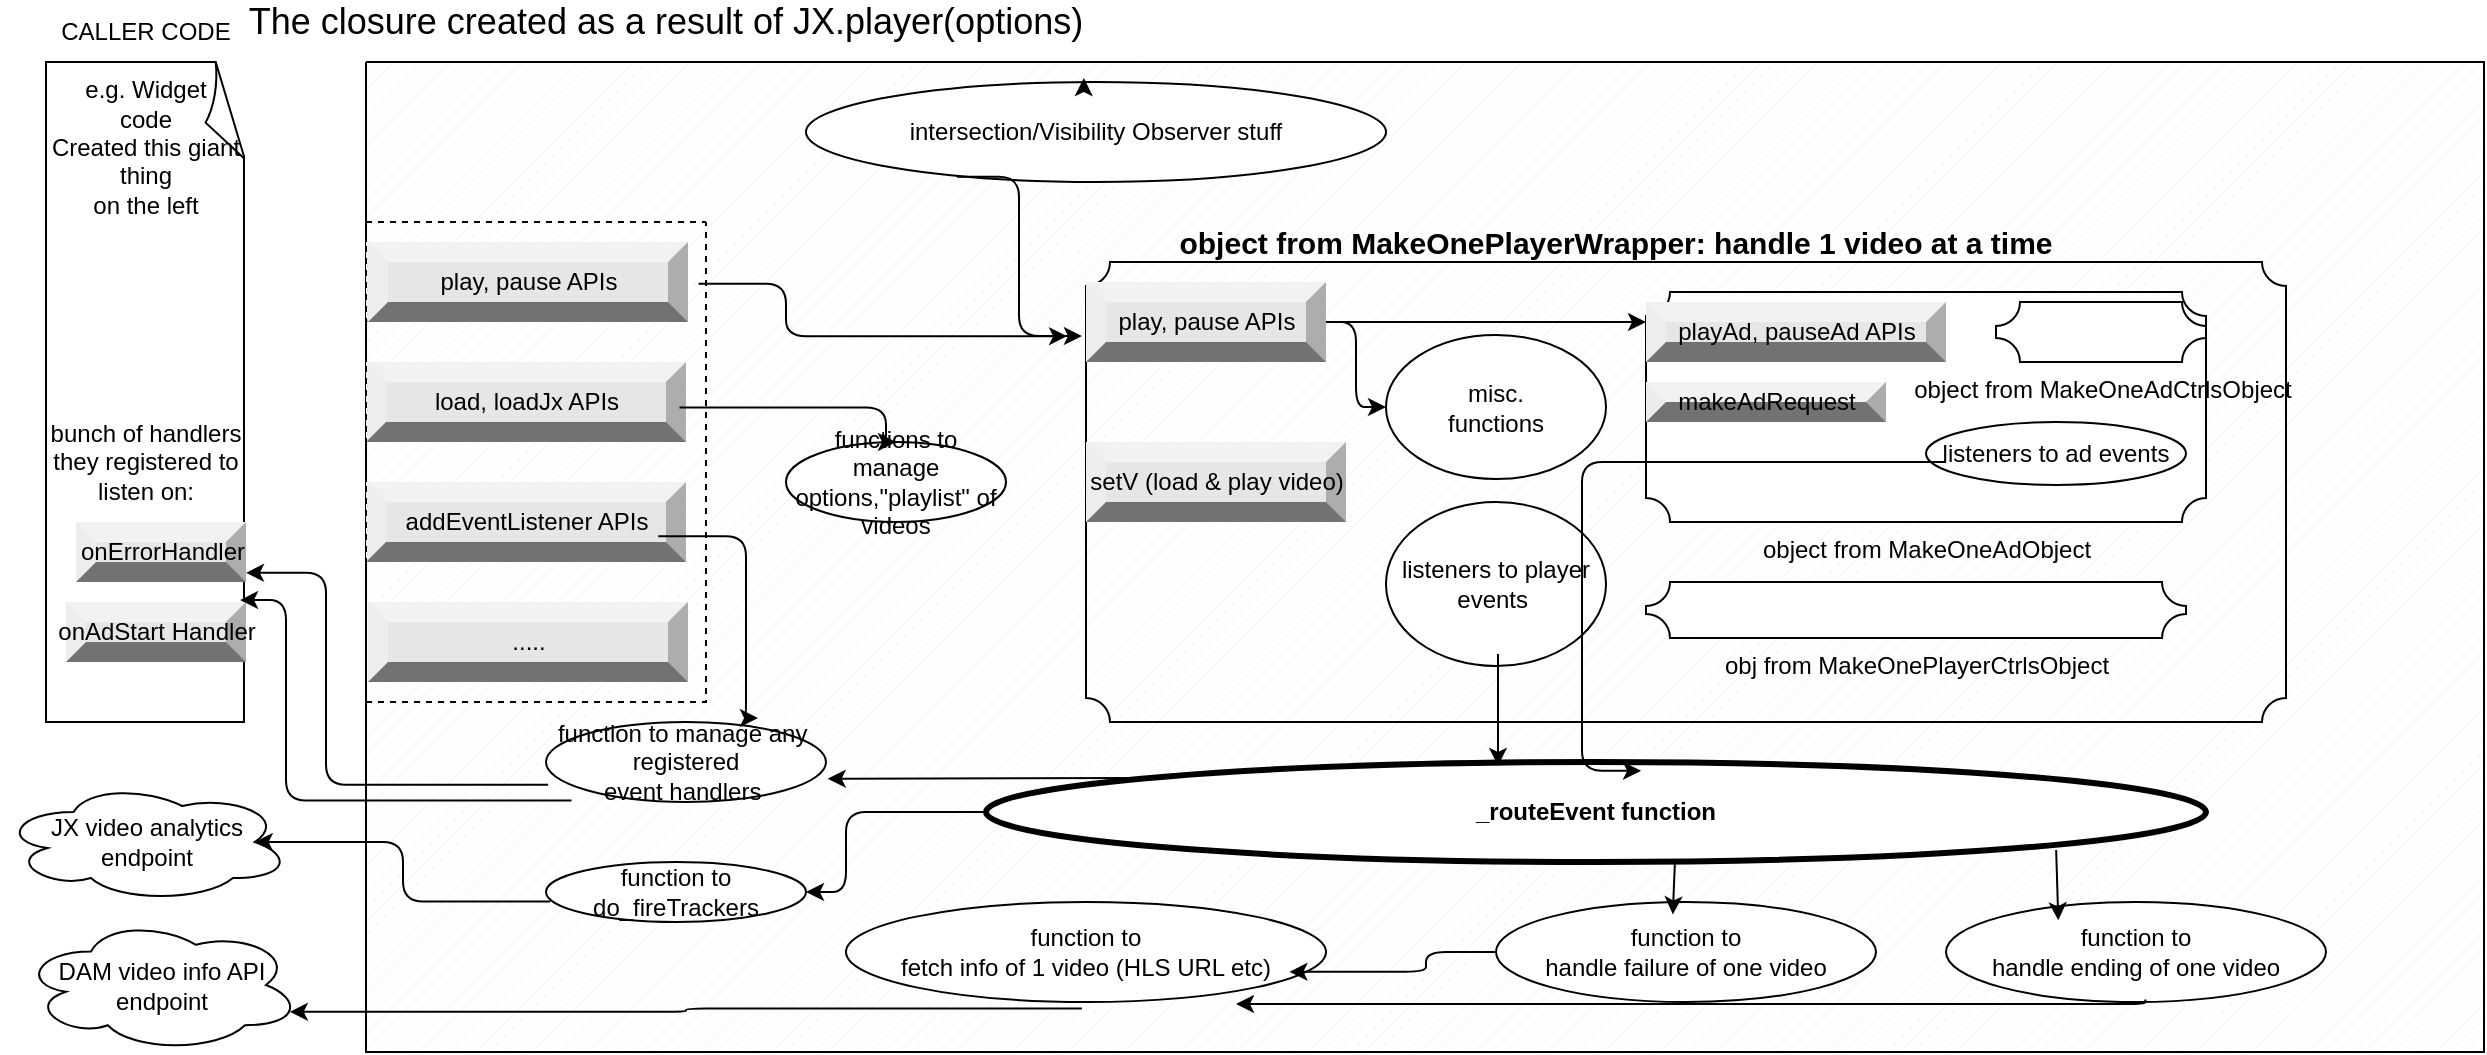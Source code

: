<mxfile version="14.7.0" type="device"><diagram id="1V_YsogTuD0FqPDCtHjH" name="Page-1"><mxGraphModel dx="2177" dy="565" grid="0" gridSize="10" guides="1" tooltips="1" connect="1" arrows="1" fold="1" page="1" pageScale="1" pageWidth="827" pageHeight="583" math="0" shadow="0"><root><mxCell id="0"/><mxCell id="1" parent="0"/><mxCell id="Noil9e-Mv2pGqUAFO0HR-198" value="" style="verticalLabelPosition=bottom;verticalAlign=top;html=1;shape=mxgraph.basic.patternFillRect;fillStyle=diag;step=5;fillStrokeWidth=0.2;fillStrokeColor=#dddddd;" parent="1" vertex="1"><mxGeometry x="170" y="80" width="1059" height="495" as="geometry"/></mxCell><mxCell id="Noil9e-Mv2pGqUAFO0HR-199" value="&lt;font style=&quot;font-size: 18px&quot;&gt;The closure created as a result of JX.player(options)&lt;/font&gt;" style="text;html=1;strokeColor=none;fillColor=none;align=center;verticalAlign=middle;whiteSpace=wrap;rounded=0;" parent="1" vertex="1"><mxGeometry x="80" y="50" width="480" height="20" as="geometry"/></mxCell><mxCell id="Noil9e-Mv2pGqUAFO0HR-202" value="load, loadJx apis" style="labelPosition=center;verticalLabelPosition=middle;align=center;html=1;shape=mxgraph.basic.shaded_button;dx=10;fillColor=#E6E6E6;strokeColor=none;" parent="1" vertex="1"><mxGeometry x="170" y="170" width="160" height="40" as="geometry"/></mxCell><mxCell id="Noil9e-Mv2pGqUAFO0HR-203" value="play, pause APIs" style="labelPosition=center;verticalLabelPosition=middle;align=center;html=1;shape=mxgraph.basic.shaded_button;dx=10;fillColor=#E6E6E6;strokeColor=none;" parent="1" vertex="1"><mxGeometry x="171" y="170" width="160" height="40" as="geometry"/></mxCell><mxCell id="Noil9e-Mv2pGqUAFO0HR-205" value="load, loadJx APIs" style="labelPosition=center;verticalLabelPosition=middle;align=center;html=1;shape=mxgraph.basic.shaded_button;dx=10;fillColor=#E6E6E6;strokeColor=none;" parent="1" vertex="1"><mxGeometry x="170" y="230" width="160" height="40" as="geometry"/></mxCell><mxCell id="Noil9e-Mv2pGqUAFO0HR-207" value="addEventListener APIs" style="labelPosition=center;verticalLabelPosition=middle;align=center;html=1;shape=mxgraph.basic.shaded_button;dx=10;fillColor=#E6E6E6;strokeColor=none;" parent="1" vertex="1"><mxGeometry x="170" y="290" width="160" height="40" as="geometry"/></mxCell><mxCell id="Noil9e-Mv2pGqUAFO0HR-208" value="....." style="labelPosition=center;verticalLabelPosition=middle;align=center;html=1;shape=mxgraph.basic.shaded_button;dx=10;fillColor=#E6E6E6;strokeColor=none;" parent="1" vertex="1"><mxGeometry x="171" y="350" width="160" height="40" as="geometry"/></mxCell><mxCell id="Noil9e-Mv2pGqUAFO0HR-212" value="CALLER CODE&lt;br&gt;&lt;br&gt;e.g. Widget&lt;br&gt;code&lt;br&gt;Created this giant thing&lt;br&gt;on the left&lt;br&gt;&lt;br&gt;&lt;br&gt;&lt;br&gt;&lt;br&gt;&lt;br&gt;&lt;br&gt;&lt;br&gt;&lt;br&gt;&lt;br&gt;&lt;br&gt;&lt;br&gt;&lt;br&gt;&lt;br&gt;&lt;br&gt;&lt;br&gt;&lt;br&gt;&lt;br&gt;&lt;br&gt;&lt;br&gt;" style="whiteSpace=wrap;html=1;shape=mxgraph.basic.document;fillColor=none;" parent="1" vertex="1"><mxGeometry x="10" y="80" width="100" height="330" as="geometry"/></mxCell><mxCell id="Noil9e-Mv2pGqUAFO0HR-223" value="" style="verticalLabelPosition=bottom;verticalAlign=top;html=1;shape=mxgraph.basic.plaque;dx=6;fillColor=none;" parent="1" vertex="1"><mxGeometry x="530" y="180" width="600" height="230" as="geometry"/></mxCell><mxCell id="pVloEJ_WlFZeZiCRmP7W-2" value="play, pause APIs" style="labelPosition=center;verticalLabelPosition=middle;align=center;html=1;shape=mxgraph.basic.shaded_button;dx=10;fillColor=#E6E6E6;strokeColor=none;" vertex="1" parent="1"><mxGeometry x="530" y="190" width="120" height="40" as="geometry"/></mxCell><mxCell id="pVloEJ_WlFZeZiCRmP7W-4" value="setV (load &amp;amp; play video)" style="labelPosition=center;verticalLabelPosition=middle;align=center;html=1;shape=mxgraph.basic.shaded_button;dx=10;fillColor=#E6E6E6;strokeColor=none;" vertex="1" parent="1"><mxGeometry x="530" y="270" width="130" height="40" as="geometry"/></mxCell><mxCell id="pVloEJ_WlFZeZiCRmP7W-6" value="intersection/Visibility Observer stuff" style="ellipse;whiteSpace=wrap;html=1;align=center;newEdgeStyle={&quot;edgeStyle&quot;:&quot;entityRelationEdgeStyle&quot;,&quot;startArrow&quot;:&quot;none&quot;,&quot;endArrow&quot;:&quot;none&quot;,&quot;segment&quot;:10,&quot;curved&quot;:1};treeFolding=1;treeMoving=1;" vertex="1" parent="1"><mxGeometry x="390" y="90" width="290" height="50" as="geometry"/></mxCell><mxCell id="pVloEJ_WlFZeZiCRmP7W-8" value="&lt;b&gt;_routeEvent function&lt;/b&gt;" style="ellipse;whiteSpace=wrap;html=1;align=center;newEdgeStyle={&quot;edgeStyle&quot;:&quot;entityRelationEdgeStyle&quot;,&quot;startArrow&quot;:&quot;none&quot;,&quot;endArrow&quot;:&quot;none&quot;,&quot;segment&quot;:10,&quot;curved&quot;:1};treeFolding=1;treeMoving=1;strokeWidth=3;" vertex="1" parent="1"><mxGeometry x="480" y="430" width="610" height="50" as="geometry"/></mxCell><mxCell id="pVloEJ_WlFZeZiCRmP7W-9" style="edgeStyle=orthogonalEdgeStyle;rounded=0;orthogonalLoop=1;jettySize=auto;html=1;exitX=0.5;exitY=0;exitDx=0;exitDy=0;entryX=0.479;entryY=-0.04;entryDx=0;entryDy=0;entryPerimeter=0;" edge="1" parent="1" source="pVloEJ_WlFZeZiCRmP7W-6" target="pVloEJ_WlFZeZiCRmP7W-6"><mxGeometry relative="1" as="geometry"/></mxCell><mxCell id="pVloEJ_WlFZeZiCRmP7W-10" value="listeners to player events&amp;nbsp;" style="ellipse;whiteSpace=wrap;html=1;align=center;newEdgeStyle={&quot;edgeStyle&quot;:&quot;entityRelationEdgeStyle&quot;,&quot;startArrow&quot;:&quot;none&quot;,&quot;endArrow&quot;:&quot;none&quot;,&quot;segment&quot;:10,&quot;curved&quot;:1};treeFolding=1;treeMoving=1;" vertex="1" parent="1"><mxGeometry x="680" y="300" width="110" height="82" as="geometry"/></mxCell><mxCell id="pVloEJ_WlFZeZiCRmP7W-11" value="object from MakeOneAdObject" style="verticalLabelPosition=bottom;verticalAlign=top;html=1;shape=mxgraph.basic.plaque;dx=6;" vertex="1" parent="1"><mxGeometry x="810" y="195" width="280" height="115" as="geometry"/></mxCell><mxCell id="pVloEJ_WlFZeZiCRmP7W-12" value="object from MakeOneAdCtrlsObject" style="verticalLabelPosition=bottom;verticalAlign=top;html=1;shape=mxgraph.basic.plaque;dx=6;" vertex="1" parent="1"><mxGeometry x="985" y="200" width="105" height="30" as="geometry"/></mxCell><mxCell id="pVloEJ_WlFZeZiCRmP7W-13" value="obj from MakeOnePlayerCtrlsObject" style="verticalLabelPosition=bottom;verticalAlign=top;html=1;shape=mxgraph.basic.plaque;dx=6;" vertex="1" parent="1"><mxGeometry x="810" y="340" width="270" height="28" as="geometry"/></mxCell><mxCell id="pVloEJ_WlFZeZiCRmP7W-14" value="" style="swimlane;startSize=0;dashed=1;" vertex="1" parent="1"><mxGeometry x="170" y="160" width="170" height="240" as="geometry"/></mxCell><mxCell id="pVloEJ_WlFZeZiCRmP7W-19" value="" style="edgeStyle=elbowEdgeStyle;elbow=horizontal;endArrow=classic;html=1;exitX=0.279;exitY=0.116;exitDx=0;exitDy=0;exitPerimeter=0;entryX=-0.017;entryY=0.675;entryDx=0;entryDy=0;entryPerimeter=0;" edge="1" parent="1" source="Noil9e-Mv2pGqUAFO0HR-198" target="pVloEJ_WlFZeZiCRmP7W-2"><mxGeometry width="50" height="50" relative="1" as="geometry"><mxPoint x="590" y="330" as="sourcePoint"/><mxPoint x="640" y="280" as="targetPoint"/></mxGeometry></mxCell><mxCell id="pVloEJ_WlFZeZiCRmP7W-28" value="playAd, pauseAd APIs" style="labelPosition=center;verticalLabelPosition=middle;align=center;html=1;shape=mxgraph.basic.shaded_button;dx=10;fillColor=#E6E6E6;strokeColor=none;dashed=1;" vertex="1" parent="1"><mxGeometry x="810" y="200" width="150" height="30" as="geometry"/></mxCell><mxCell id="pVloEJ_WlFZeZiCRmP7W-30" value="makeAdRequest" style="labelPosition=center;verticalLabelPosition=middle;align=center;html=1;shape=mxgraph.basic.shaded_button;dx=10;fillColor=#E6E6E6;strokeColor=none;dashed=1;" vertex="1" parent="1"><mxGeometry x="810" y="240" width="120" height="20" as="geometry"/></mxCell><mxCell id="pVloEJ_WlFZeZiCRmP7W-32" value="misc.&lt;br&gt;functions" style="ellipse;whiteSpace=wrap;html=1;align=center;newEdgeStyle={&quot;edgeStyle&quot;:&quot;entityRelationEdgeStyle&quot;,&quot;startArrow&quot;:&quot;none&quot;,&quot;endArrow&quot;:&quot;none&quot;,&quot;segment&quot;:10,&quot;curved&quot;:1};treeFolding=1;treeMoving=1;" vertex="1" parent="1"><mxGeometry x="680" y="216.5" width="110" height="72" as="geometry"/></mxCell><mxCell id="pVloEJ_WlFZeZiCRmP7W-33" value="" style="edgeStyle=elbowEdgeStyle;elbow=horizontal;endArrow=classic;html=1;" edge="1" parent="1" source="pVloEJ_WlFZeZiCRmP7W-2" target="pVloEJ_WlFZeZiCRmP7W-32"><mxGeometry width="50" height="50" relative="1" as="geometry"><mxPoint x="610" y="350" as="sourcePoint"/><mxPoint x="660" y="300" as="targetPoint"/></mxGeometry></mxCell><mxCell id="pVloEJ_WlFZeZiCRmP7W-35" value="" style="edgeStyle=elbowEdgeStyle;elbow=horizontal;endArrow=classic;html=1;" edge="1" parent="1" target="pVloEJ_WlFZeZiCRmP7W-28"><mxGeometry width="50" height="50" relative="1" as="geometry"><mxPoint x="650" y="210" as="sourcePoint"/><mxPoint x="660" y="300" as="targetPoint"/><Array as="points"><mxPoint x="740" y="210"/></Array></mxGeometry></mxCell><mxCell id="pVloEJ_WlFZeZiCRmP7W-38" value="&lt;b&gt;&lt;font style=&quot;font-size: 15px&quot;&gt;object from MakeOnePlayerWrapper: handle 1 video at a time&lt;/font&gt;&lt;/b&gt;" style="text;html=1;strokeColor=none;fillColor=none;align=center;verticalAlign=middle;whiteSpace=wrap;rounded=0;dashed=1;" vertex="1" parent="1"><mxGeometry x="500" y="160" width="590" height="20" as="geometry"/></mxCell><mxCell id="pVloEJ_WlFZeZiCRmP7W-39" value="function to &lt;br&gt;fetch info of 1 video (HLS URL etc)" style="ellipse;whiteSpace=wrap;html=1;" vertex="1" parent="1"><mxGeometry x="410" y="500" width="240" height="50" as="geometry"/></mxCell><mxCell id="pVloEJ_WlFZeZiCRmP7W-40" value="function to&lt;br&gt;handle failure of one video" style="ellipse;whiteSpace=wrap;html=1;" vertex="1" parent="1"><mxGeometry x="735" y="500" width="190" height="50" as="geometry"/></mxCell><mxCell id="pVloEJ_WlFZeZiCRmP7W-41" value="function to&lt;br&gt;handle ending of one video" style="ellipse;whiteSpace=wrap;html=1;" vertex="1" parent="1"><mxGeometry x="960" y="500" width="190" height="50" as="geometry"/></mxCell><mxCell id="pVloEJ_WlFZeZiCRmP7W-42" value="DAM video info API&lt;br&gt;endpoint" style="ellipse;shape=cloud;whiteSpace=wrap;html=1;" vertex="1" parent="1"><mxGeometry x="-2.5" y="508" width="140" height="67" as="geometry"/></mxCell><mxCell id="pVloEJ_WlFZeZiCRmP7W-43" value="" style="edgeStyle=elbowEdgeStyle;elbow=horizontal;endArrow=classic;html=1;entryX=0.96;entryY=0.7;entryDx=0;entryDy=0;entryPerimeter=0;exitX=0.338;exitY=0.956;exitDx=0;exitDy=0;exitPerimeter=0;" edge="1" parent="1" source="Noil9e-Mv2pGqUAFO0HR-198" target="pVloEJ_WlFZeZiCRmP7W-42"><mxGeometry width="50" height="50" relative="1" as="geometry"><mxPoint x="490" y="520" as="sourcePoint"/><mxPoint x="540" y="470" as="targetPoint"/></mxGeometry></mxCell><mxCell id="pVloEJ_WlFZeZiCRmP7W-44" value="JX video analytics&lt;br&gt;endpoint" style="ellipse;shape=cloud;whiteSpace=wrap;html=1;" vertex="1" parent="1"><mxGeometry x="-12.5" y="440" width="145" height="60" as="geometry"/></mxCell><mxCell id="pVloEJ_WlFZeZiCRmP7W-46" value="function to do_fireTrackers" style="ellipse;whiteSpace=wrap;html=1;" vertex="1" parent="1"><mxGeometry x="260" y="480" width="130" height="30" as="geometry"/></mxCell><mxCell id="pVloEJ_WlFZeZiCRmP7W-47" value="" style="edgeStyle=elbowEdgeStyle;elbow=horizontal;endArrow=classic;html=1;entryX=0.875;entryY=0.5;entryDx=0;entryDy=0;entryPerimeter=0;exitX=0.087;exitY=0.848;exitDx=0;exitDy=0;exitPerimeter=0;" edge="1" parent="1" source="Noil9e-Mv2pGqUAFO0HR-198" target="pVloEJ_WlFZeZiCRmP7W-44"><mxGeometry width="50" height="50" relative="1" as="geometry"><mxPoint x="490" y="510" as="sourcePoint"/><mxPoint x="540" y="460" as="targetPoint"/></mxGeometry></mxCell><mxCell id="pVloEJ_WlFZeZiCRmP7W-48" value="" style="edgeStyle=elbowEdgeStyle;elbow=horizontal;endArrow=classic;html=1;entryX=1;entryY=0.5;entryDx=0;entryDy=0;exitX=0;exitY=0.5;exitDx=0;exitDy=0;" edge="1" parent="1" source="pVloEJ_WlFZeZiCRmP7W-8" target="pVloEJ_WlFZeZiCRmP7W-46"><mxGeometry width="50" height="50" relative="1" as="geometry"><mxPoint x="490" y="440" as="sourcePoint"/><mxPoint x="540" y="390" as="targetPoint"/><Array as="points"><mxPoint x="410" y="480"/><mxPoint x="443" y="470"/></Array></mxGeometry></mxCell><mxCell id="pVloEJ_WlFZeZiCRmP7W-49" value="listeners to ad events" style="ellipse;whiteSpace=wrap;html=1;strokeWidth=1;" vertex="1" parent="1"><mxGeometry x="950" y="260" width="130" height="31.5" as="geometry"/></mxCell><mxCell id="pVloEJ_WlFZeZiCRmP7W-50" value="" style="edgeStyle=elbowEdgeStyle;elbow=horizontal;endArrow=classic;html=1;entryX=0.602;entryY=0.716;entryDx=0;entryDy=0;entryPerimeter=0;" edge="1" parent="1" target="Noil9e-Mv2pGqUAFO0HR-198"><mxGeometry width="50" height="50" relative="1" as="geometry"><mxPoint x="960" y="280" as="sourcePoint"/><mxPoint x="480" y="410" as="targetPoint"/><Array as="points"><mxPoint x="778" y="350"/><mxPoint x="750" y="390"/><mxPoint x="760" y="310"/></Array></mxGeometry></mxCell><mxCell id="pVloEJ_WlFZeZiCRmP7W-51" value="function to manage any&amp;nbsp;&lt;br&gt;registered&lt;br&gt;event handlers&amp;nbsp;" style="ellipse;whiteSpace=wrap;html=1;strokeWidth=1;" vertex="1" parent="1"><mxGeometry x="260" y="410" width="140" height="40" as="geometry"/></mxCell><mxCell id="pVloEJ_WlFZeZiCRmP7W-52" value="" style="edgeStyle=elbowEdgeStyle;elbow=horizontal;endArrow=classic;html=1;entryX=0.218;entryY=0.724;entryDx=0;entryDy=0;entryPerimeter=0;exitX=0.116;exitY=0.16;exitDx=0;exitDy=0;exitPerimeter=0;" edge="1" parent="1" source="pVloEJ_WlFZeZiCRmP7W-8" target="Noil9e-Mv2pGqUAFO0HR-198"><mxGeometry width="50" height="50" relative="1" as="geometry"><mxPoint x="430" y="410" as="sourcePoint"/><mxPoint x="480" y="360" as="targetPoint"/><Array as="points"><mxPoint x="550" y="430"/></Array></mxGeometry></mxCell><mxCell id="pVloEJ_WlFZeZiCRmP7W-53" value="onErrorHandler" style="labelPosition=center;verticalLabelPosition=middle;align=center;html=1;shape=mxgraph.basic.shaded_button;dx=10;fillColor=#E6E6E6;strokeColor=none;" vertex="1" parent="1"><mxGeometry x="25" y="310" width="85" height="30" as="geometry"/></mxCell><mxCell id="pVloEJ_WlFZeZiCRmP7W-54" value="onAdStart Handler" style="labelPosition=center;verticalLabelPosition=middle;align=center;html=1;shape=mxgraph.basic.shaded_button;dx=10;fillColor=#E6E6E6;strokeColor=none;" vertex="1" parent="1"><mxGeometry x="20" y="350" width="90" height="30" as="geometry"/></mxCell><mxCell id="pVloEJ_WlFZeZiCRmP7W-57" value="bunch of handlers they registered to&lt;br&gt;listen on:" style="text;html=1;strokeColor=none;fillColor=none;align=center;verticalAlign=middle;whiteSpace=wrap;rounded=0;" vertex="1" parent="1"><mxGeometry x="10" y="244.25" width="100" height="71.5" as="geometry"/></mxCell><mxCell id="pVloEJ_WlFZeZiCRmP7W-58" value="" style="edgeStyle=elbowEdgeStyle;elbow=horizontal;endArrow=classic;html=1;entryX=1;entryY=0.774;entryDx=0;entryDy=0;entryPerimeter=0;exitX=0.086;exitY=0.73;exitDx=0;exitDy=0;exitPerimeter=0;" edge="1" parent="1" source="Noil9e-Mv2pGqUAFO0HR-198" target="Noil9e-Mv2pGqUAFO0HR-212"><mxGeometry width="50" height="50" relative="1" as="geometry"><mxPoint x="430" y="420" as="sourcePoint"/><mxPoint x="480" y="370" as="targetPoint"/><Array as="points"><mxPoint x="150" y="435"/></Array></mxGeometry></mxCell><mxCell id="pVloEJ_WlFZeZiCRmP7W-59" value="" style="edgeStyle=elbowEdgeStyle;elbow=horizontal;endArrow=classic;html=1;entryX=0.967;entryY=-0.033;entryDx=0;entryDy=0;entryPerimeter=0;exitX=0.097;exitY=0.746;exitDx=0;exitDy=0;exitPerimeter=0;" edge="1" parent="1" source="Noil9e-Mv2pGqUAFO0HR-198" target="pVloEJ_WlFZeZiCRmP7W-54"><mxGeometry width="50" height="50" relative="1" as="geometry"><mxPoint x="430" y="420" as="sourcePoint"/><mxPoint x="480" y="370" as="targetPoint"/><Array as="points"><mxPoint x="130" y="420"/></Array></mxGeometry></mxCell><mxCell id="pVloEJ_WlFZeZiCRmP7W-60" value="functions to manage&lt;br&gt;options,&quot;playlist&quot; of videos" style="ellipse;whiteSpace=wrap;html=1;strokeWidth=1;" vertex="1" parent="1"><mxGeometry x="380" y="270" width="110" height="40" as="geometry"/></mxCell><mxCell id="pVloEJ_WlFZeZiCRmP7W-61" value="" style="edgeStyle=elbowEdgeStyle;elbow=horizontal;endArrow=classic;html=1;entryX=0.331;entryY=0.277;entryDx=0;entryDy=0;entryPerimeter=0;exitX=0.157;exitY=0.224;exitDx=0;exitDy=0;exitPerimeter=0;" edge="1" parent="1" source="Noil9e-Mv2pGqUAFO0HR-198" target="Noil9e-Mv2pGqUAFO0HR-198"><mxGeometry width="50" height="50" relative="1" as="geometry"><mxPoint x="390" y="300" as="sourcePoint"/><mxPoint x="440" y="250" as="targetPoint"/><Array as="points"><mxPoint x="380" y="220"/><mxPoint x="380" y="191"/></Array></mxGeometry></mxCell><mxCell id="pVloEJ_WlFZeZiCRmP7W-62" value="" style="edgeStyle=elbowEdgeStyle;elbow=horizontal;endArrow=classic;html=1;entryX=0.5;entryY=0;entryDx=0;entryDy=0;exitX=0.148;exitY=0.349;exitDx=0;exitDy=0;exitPerimeter=0;" edge="1" parent="1" source="Noil9e-Mv2pGqUAFO0HR-198" target="pVloEJ_WlFZeZiCRmP7W-60"><mxGeometry width="50" height="50" relative="1" as="geometry"><mxPoint x="390" y="380" as="sourcePoint"/><mxPoint x="440" y="330" as="targetPoint"/><Array as="points"><mxPoint x="430" y="253"/></Array></mxGeometry></mxCell><mxCell id="pVloEJ_WlFZeZiCRmP7W-63" value="" style="edgeStyle=elbowEdgeStyle;elbow=horizontal;endArrow=classic;html=1;exitX=0.138;exitY=0.479;exitDx=0;exitDy=0;exitPerimeter=0;entryX=0.757;entryY=-0.05;entryDx=0;entryDy=0;entryPerimeter=0;" edge="1" parent="1" source="Noil9e-Mv2pGqUAFO0HR-198" target="pVloEJ_WlFZeZiCRmP7W-51"><mxGeometry width="50" height="50" relative="1" as="geometry"><mxPoint x="390" y="380" as="sourcePoint"/><mxPoint x="440" y="330" as="targetPoint"/><Array as="points"><mxPoint x="360" y="310"/></Array></mxGeometry></mxCell><mxCell id="pVloEJ_WlFZeZiCRmP7W-64" value="" style="edgeStyle=elbowEdgeStyle;elbow=horizontal;endArrow=classic;html=1;entryX=0.534;entryY=0.711;entryDx=0;entryDy=0;entryPerimeter=0;" edge="1" parent="1" target="Noil9e-Mv2pGqUAFO0HR-198"><mxGeometry width="50" height="50" relative="1" as="geometry"><mxPoint x="736" y="376" as="sourcePoint"/><mxPoint x="440" y="330" as="targetPoint"/></mxGeometry></mxCell><mxCell id="pVloEJ_WlFZeZiCRmP7W-65" value="" style="edgeStyle=elbowEdgeStyle;elbow=horizontal;endArrow=classic;html=1;entryX=0.617;entryY=0.861;entryDx=0;entryDy=0;entryPerimeter=0;exitX=0.618;exitY=0.808;exitDx=0;exitDy=0;exitPerimeter=0;" edge="1" parent="1" source="Noil9e-Mv2pGqUAFO0HR-198" target="Noil9e-Mv2pGqUAFO0HR-198"><mxGeometry width="50" height="50" relative="1" as="geometry"><mxPoint x="390" y="380" as="sourcePoint"/><mxPoint x="440" y="330" as="targetPoint"/></mxGeometry></mxCell><mxCell id="pVloEJ_WlFZeZiCRmP7W-66" value="" style="edgeStyle=elbowEdgeStyle;elbow=horizontal;endArrow=classic;html=1;entryX=0.799;entryY=0.867;entryDx=0;entryDy=0;entryPerimeter=0;exitX=0.798;exitY=0.796;exitDx=0;exitDy=0;exitPerimeter=0;" edge="1" parent="1" source="Noil9e-Mv2pGqUAFO0HR-198" target="Noil9e-Mv2pGqUAFO0HR-198"><mxGeometry width="50" height="50" relative="1" as="geometry"><mxPoint x="390" y="380" as="sourcePoint"/><mxPoint x="440" y="330" as="targetPoint"/></mxGeometry></mxCell><mxCell id="pVloEJ_WlFZeZiCRmP7W-67" value="" style="edgeStyle=elbowEdgeStyle;elbow=horizontal;endArrow=classic;html=1;entryX=0.436;entryY=0.919;entryDx=0;entryDy=0;entryPerimeter=0;exitX=0;exitY=0.5;exitDx=0;exitDy=0;" edge="1" parent="1" source="pVloEJ_WlFZeZiCRmP7W-40" target="Noil9e-Mv2pGqUAFO0HR-198"><mxGeometry width="50" height="50" relative="1" as="geometry"><mxPoint x="390" y="380" as="sourcePoint"/><mxPoint x="440" y="330" as="targetPoint"/><Array as="points"><mxPoint x="700" y="535"/></Array></mxGeometry></mxCell><mxCell id="pVloEJ_WlFZeZiCRmP7W-69" value="" style="edgeStyle=elbowEdgeStyle;elbow=horizontal;endArrow=classic;html=1;exitX=0.84;exitY=0.947;exitDx=0;exitDy=0;exitPerimeter=0;" edge="1" parent="1" source="Noil9e-Mv2pGqUAFO0HR-198"><mxGeometry width="50" height="50" relative="1" as="geometry"><mxPoint x="390" y="450" as="sourcePoint"/><mxPoint x="605" y="551" as="targetPoint"/><Array as="points"><mxPoint x="1060" y="570"/><mxPoint x="980" y="570"/><mxPoint x="760" y="560"/><mxPoint x="1060" y="580"/><mxPoint x="620" y="560"/><mxPoint x="740" y="560"/><mxPoint x="910" y="559"/><mxPoint x="920" y="570"/><mxPoint x="700" y="570"/><mxPoint x="620" y="560"/><mxPoint x="1049" y="551"/></Array></mxGeometry></mxCell></root></mxGraphModel></diagram></mxfile>